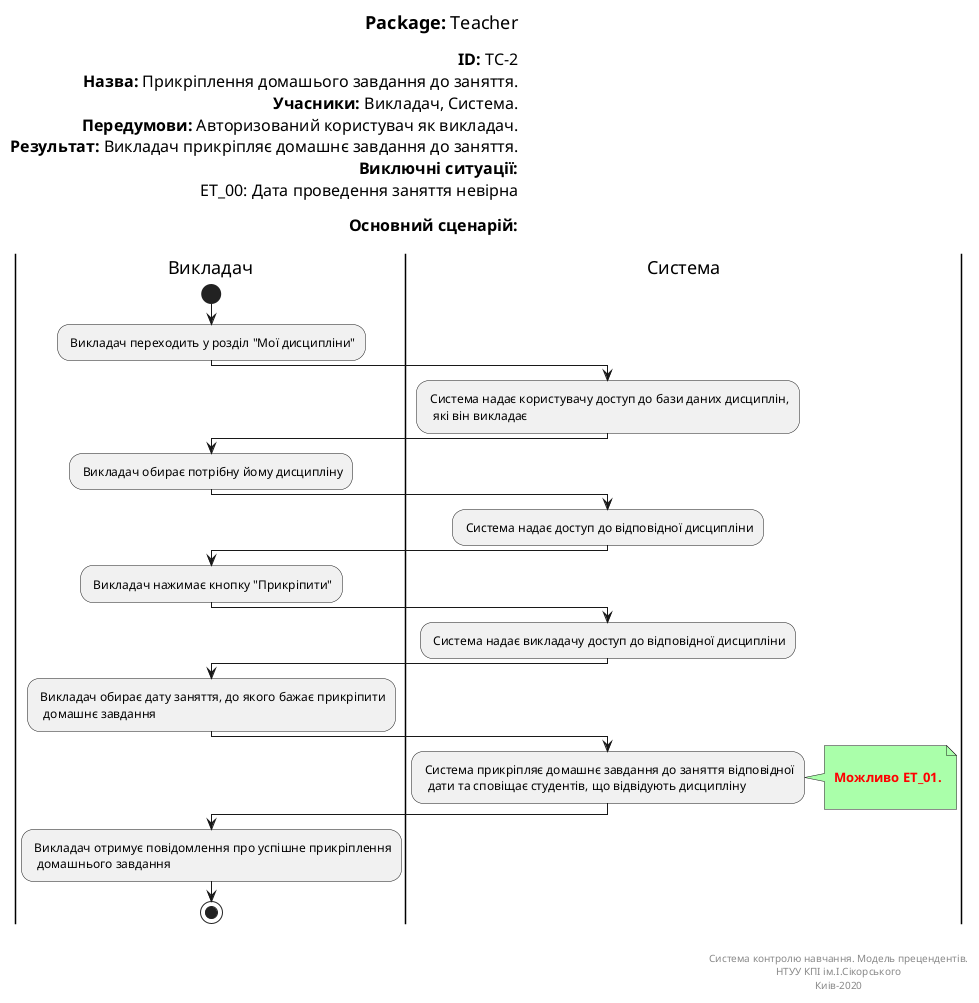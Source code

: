 @startuml
left header
<font color=000 size=18><b>Package:</b> Teacher

<font color=000 size=16><b>ID:</b> TC-2
<font color=000 size=16><b>Назва:</b> Прикріплення домашього завдання до заняття.
<font color=000 size=16><b>Учасники:</b> Викладач, Система.
<font color=000 size=16><b>Передумови:</b> Авторизований користувач як викладач.
<font color=000 size=16><b>Результат:</b> Викладач прикріпляє домашнє завдання до заняття.
<font color=000 size=16><b>Виключні ситуації:</b>
<font color=000 size=16> ET_00: Дата проведення заняття невірна

<font color=000 size=16><b>Основний сценарій:</b>

end header

|Викладач|
start
: Викладач переходить у розділ "Мої дисципліни";

|Система|
: Система надає користувачу доступ до бази даних дисциплін, 
  які він викладає;
   
|Викладач|
: Викладач обирає потрібну йому дисципліну;   

|Система|
: Система надає доступ до відповідної дисципліни;

|Викладач|
: Викладач нажимає кнопку "Прикріпити";   

|Система|
: Система надає викладачу доступ до відповідної дисципліни;


|Викладач|
: Викладач обирає дату заняття, до якого бажає прикріпити
  домашнє завдання;

|Система|
: Система прикріпляє домашнє завдання до заняття відповідної
  дати та сповіщає студентів, що відвідують дисципліну;
note right #aaffaa

<font color=red><b> Можливо ET_01.

end note

|Викладач|
: Викладач отримує повідомлення про успішне прикріплення
  домашнього завдання;  
  
stop;

right footer


Система контролю навчання. Модель прецендентів.
НТУУ КПІ ім.І.Сікорського
Киів-2020
end footer
@enduml
